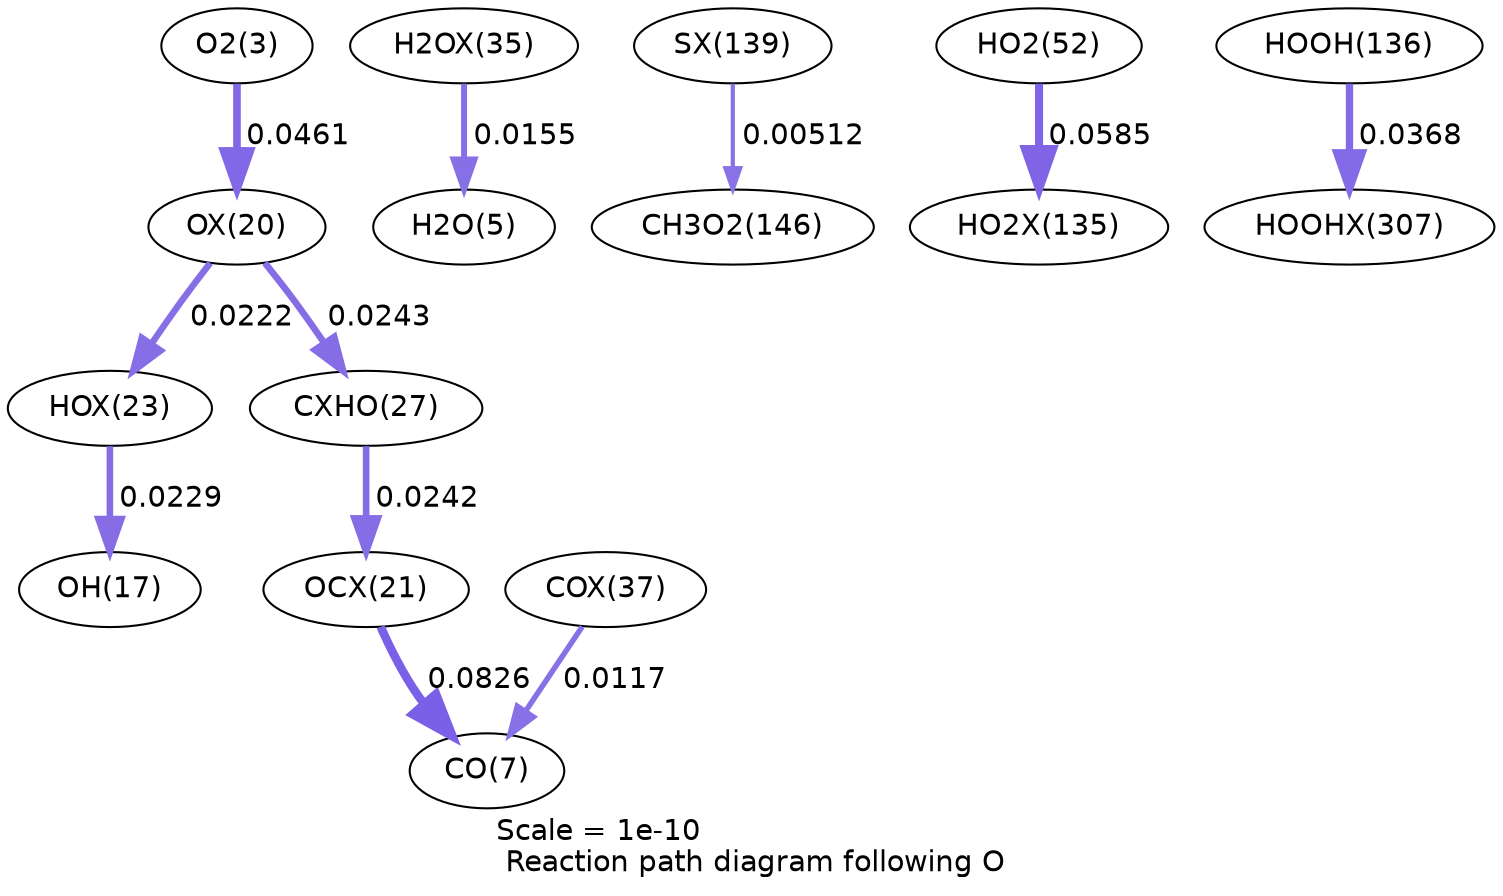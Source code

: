 digraph reaction_paths {
center=1;
s5 -> s36[fontname="Helvetica", penwidth=3.68, arrowsize=1.84, color="0.7, 0.546, 0.9"
, label=" 0.0461"];
s36 -> s39[fontname="Helvetica", penwidth=3.13, arrowsize=1.56, color="0.7, 0.522, 0.9"
, label=" 0.0222"];
s36 -> s42[fontname="Helvetica", penwidth=3.19, arrowsize=1.6, color="0.7, 0.524, 0.9"
, label=" 0.0243"];
s39 -> s19[fontname="Helvetica", penwidth=3.15, arrowsize=1.57, color="0.7, 0.523, 0.9"
, label=" 0.0229"];
s45 -> s7[fontname="Helvetica", penwidth=2.86, arrowsize=1.43, color="0.7, 0.516, 0.9"
, label=" 0.0155"];
s57 -> s29[fontname="Helvetica", penwidth=2.02, arrowsize=1.01, color="0.7, 0.505, 0.9"
, label=" 0.00512"];
s21 -> s56[fontname="Helvetica", penwidth=3.86, arrowsize=1.93, color="0.7, 0.558, 0.9"
, label=" 0.0585"];
s37 -> s9[fontname="Helvetica", penwidth=4.12, arrowsize=2.06, color="0.7, 0.583, 0.9"
, label=" 0.0826"];
s47 -> s9[fontname="Helvetica", penwidth=2.64, arrowsize=1.32, color="0.7, 0.512, 0.9"
, label=" 0.0117"];
s42 -> s37[fontname="Helvetica", penwidth=3.19, arrowsize=1.6, color="0.7, 0.524, 0.9"
, label=" 0.0242"];
s27 -> s65[fontname="Helvetica", penwidth=3.51, arrowsize=1.75, color="0.7, 0.537, 0.9"
, label=" 0.0368"];
s5 [ fontname="Helvetica", label="O2(3)"];
s7 [ fontname="Helvetica", label="H2O(5)"];
s9 [ fontname="Helvetica", label="CO(7)"];
s19 [ fontname="Helvetica", label="OH(17)"];
s21 [ fontname="Helvetica", label="HO2(52)"];
s27 [ fontname="Helvetica", label="HOOH(136)"];
s29 [ fontname="Helvetica", label="CH3O2(146)"];
s36 [ fontname="Helvetica", label="OX(20)"];
s37 [ fontname="Helvetica", label="OCX(21)"];
s39 [ fontname="Helvetica", label="HOX(23)"];
s42 [ fontname="Helvetica", label="CXHO(27)"];
s45 [ fontname="Helvetica", label="H2OX(35)"];
s47 [ fontname="Helvetica", label="COX(37)"];
s56 [ fontname="Helvetica", label="HO2X(135)"];
s57 [ fontname="Helvetica", label="SX(139)"];
s65 [ fontname="Helvetica", label="HOOHX(307)"];
 label = "Scale = 1e-10\l Reaction path diagram following O";
 fontname = "Helvetica";
}
